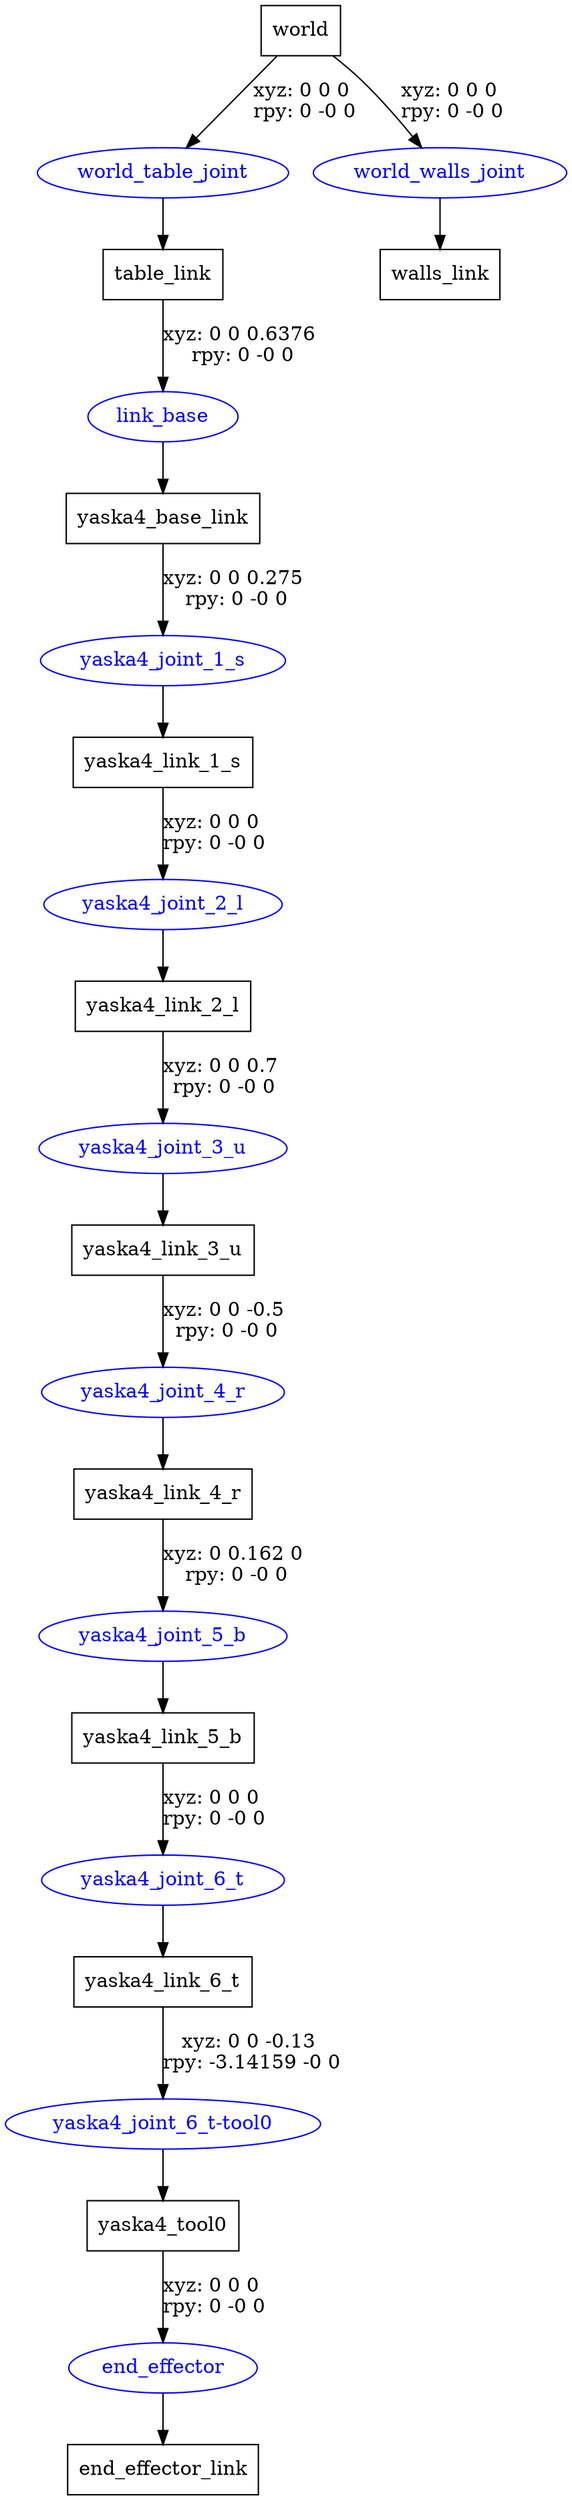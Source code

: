 digraph G {
node [shape=box];
"world" [label="world"];
"table_link" [label="table_link"];
"yaska4_base_link" [label="yaska4_base_link"];
"yaska4_link_1_s" [label="yaska4_link_1_s"];
"yaska4_link_2_l" [label="yaska4_link_2_l"];
"yaska4_link_3_u" [label="yaska4_link_3_u"];
"yaska4_link_4_r" [label="yaska4_link_4_r"];
"yaska4_link_5_b" [label="yaska4_link_5_b"];
"yaska4_link_6_t" [label="yaska4_link_6_t"];
"yaska4_tool0" [label="yaska4_tool0"];
"end_effector_link" [label="end_effector_link"];
"walls_link" [label="walls_link"];
node [shape=ellipse, color=blue, fontcolor=blue];
"world" -> "world_table_joint" [label="xyz: 0 0 0 \nrpy: 0 -0 0"]
"world_table_joint" -> "table_link"
"table_link" -> "link_base" [label="xyz: 0 0 0.6376 \nrpy: 0 -0 0"]
"link_base" -> "yaska4_base_link"
"yaska4_base_link" -> "yaska4_joint_1_s" [label="xyz: 0 0 0.275 \nrpy: 0 -0 0"]
"yaska4_joint_1_s" -> "yaska4_link_1_s"
"yaska4_link_1_s" -> "yaska4_joint_2_l" [label="xyz: 0 0 0 \nrpy: 0 -0 0"]
"yaska4_joint_2_l" -> "yaska4_link_2_l"
"yaska4_link_2_l" -> "yaska4_joint_3_u" [label="xyz: 0 0 0.7 \nrpy: 0 -0 0"]
"yaska4_joint_3_u" -> "yaska4_link_3_u"
"yaska4_link_3_u" -> "yaska4_joint_4_r" [label="xyz: 0 0 -0.5 \nrpy: 0 -0 0"]
"yaska4_joint_4_r" -> "yaska4_link_4_r"
"yaska4_link_4_r" -> "yaska4_joint_5_b" [label="xyz: 0 0.162 0 \nrpy: 0 -0 0"]
"yaska4_joint_5_b" -> "yaska4_link_5_b"
"yaska4_link_5_b" -> "yaska4_joint_6_t" [label="xyz: 0 0 0 \nrpy: 0 -0 0"]
"yaska4_joint_6_t" -> "yaska4_link_6_t"
"yaska4_link_6_t" -> "yaska4_joint_6_t-tool0" [label="xyz: 0 0 -0.13 \nrpy: -3.14159 -0 0"]
"yaska4_joint_6_t-tool0" -> "yaska4_tool0"
"yaska4_tool0" -> "end_effector" [label="xyz: 0 0 0 \nrpy: 0 -0 0"]
"end_effector" -> "end_effector_link"
"world" -> "world_walls_joint" [label="xyz: 0 0 0 \nrpy: 0 -0 0"]
"world_walls_joint" -> "walls_link"
}
